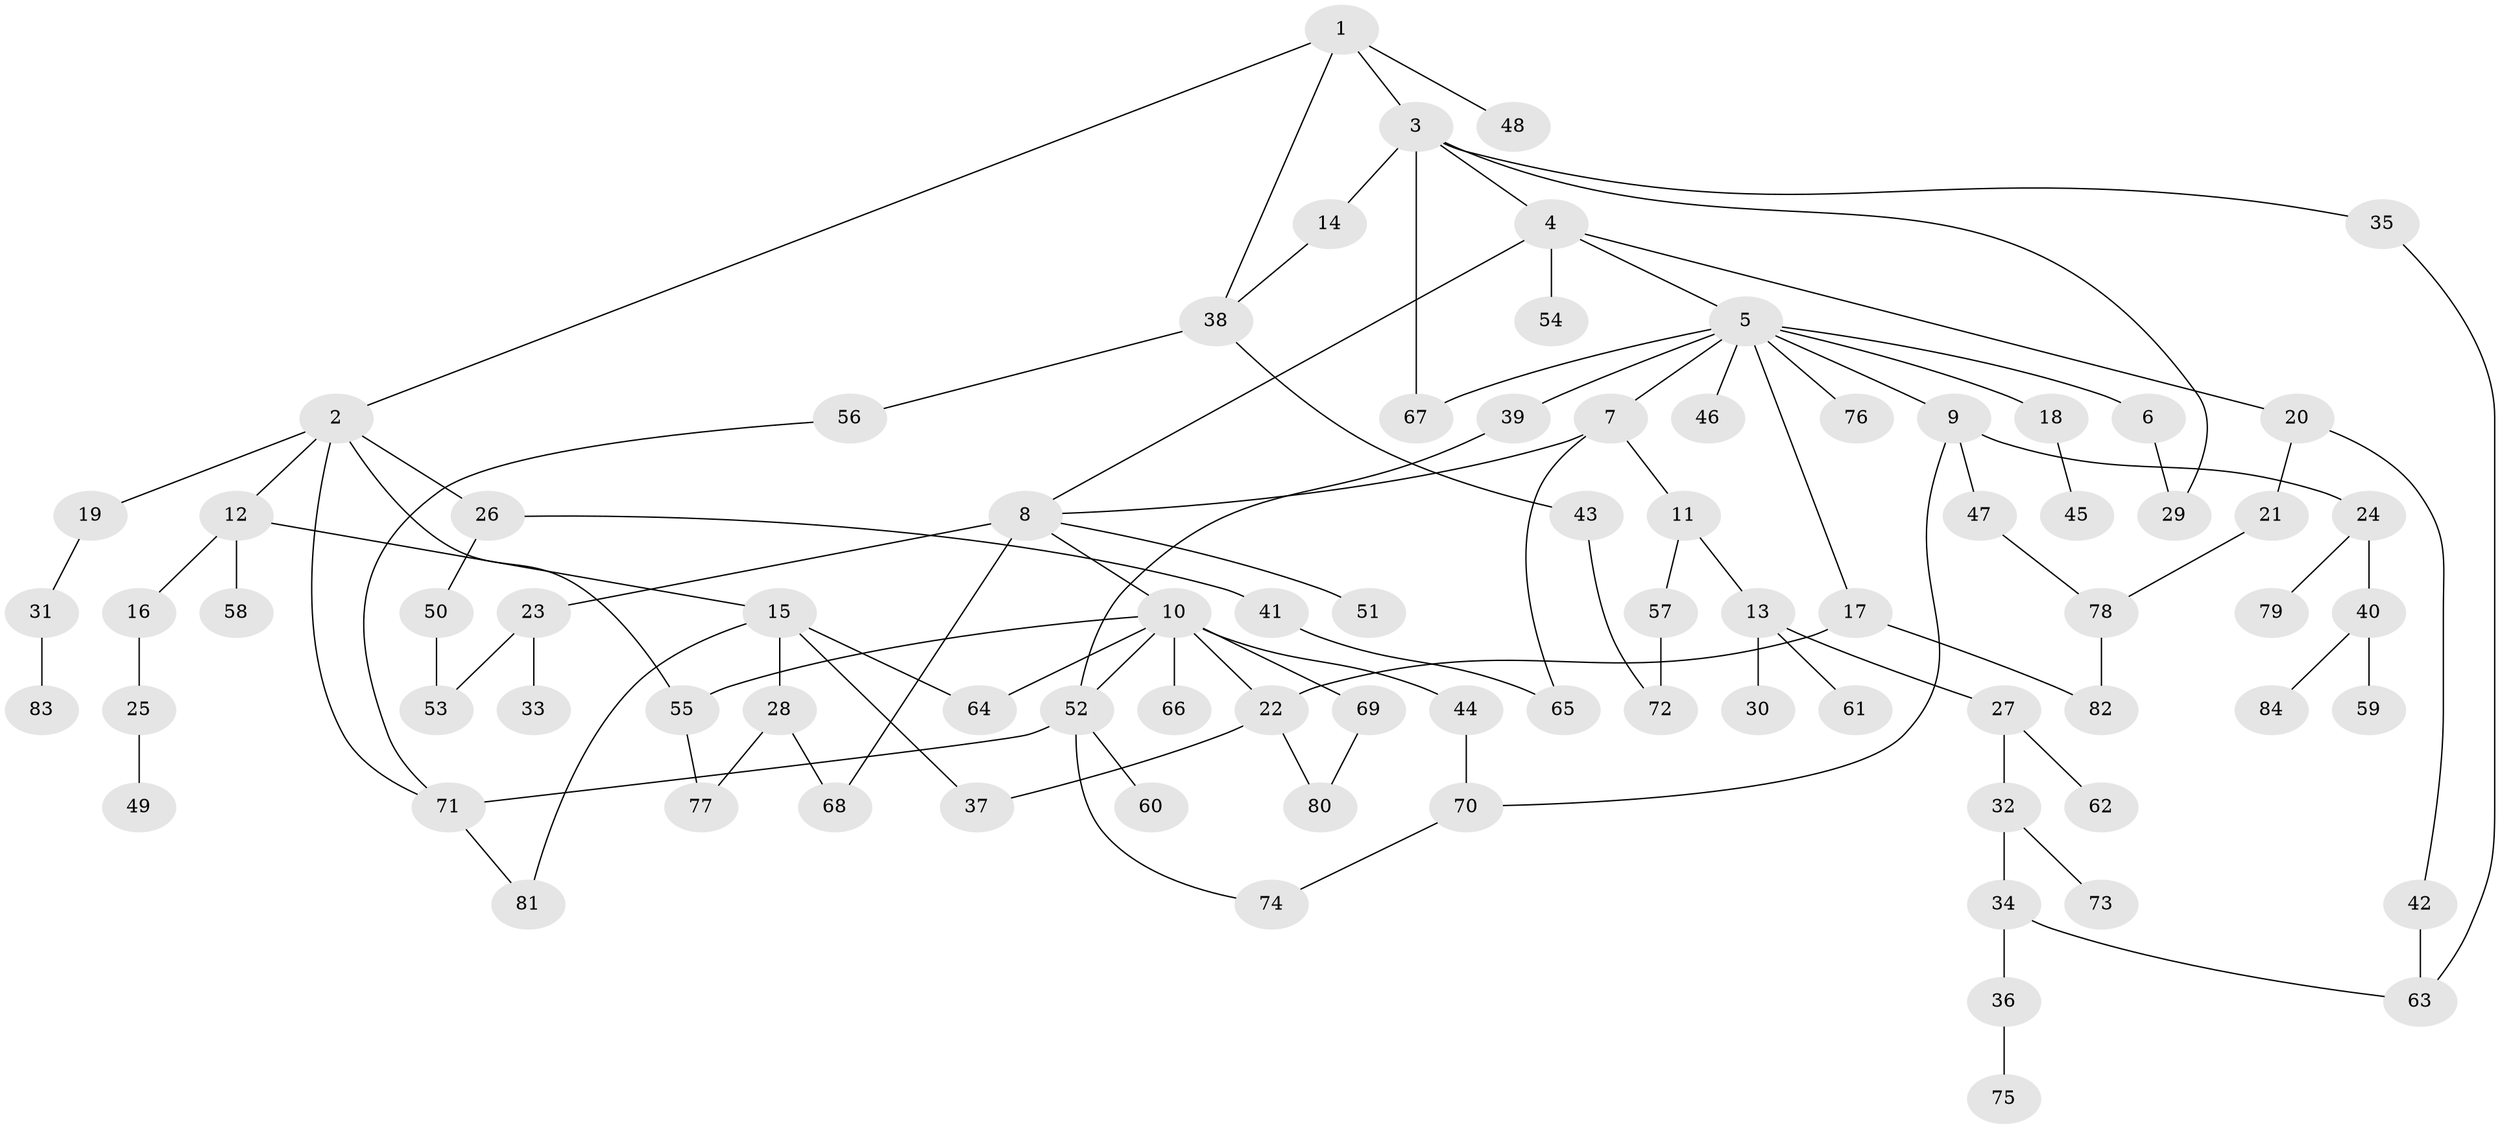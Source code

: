 // coarse degree distribution, {6: 0.05555555555555555, 7: 0.018518518518518517, 4: 0.09259259259259259, 11: 0.018518518518518517, 2: 0.3148148148148148, 5: 0.05555555555555555, 8: 0.018518518518518517, 3: 0.16666666666666666, 1: 0.25925925925925924}
// Generated by graph-tools (version 1.1) at 2025/41/03/06/25 10:41:29]
// undirected, 84 vertices, 107 edges
graph export_dot {
graph [start="1"]
  node [color=gray90,style=filled];
  1;
  2;
  3;
  4;
  5;
  6;
  7;
  8;
  9;
  10;
  11;
  12;
  13;
  14;
  15;
  16;
  17;
  18;
  19;
  20;
  21;
  22;
  23;
  24;
  25;
  26;
  27;
  28;
  29;
  30;
  31;
  32;
  33;
  34;
  35;
  36;
  37;
  38;
  39;
  40;
  41;
  42;
  43;
  44;
  45;
  46;
  47;
  48;
  49;
  50;
  51;
  52;
  53;
  54;
  55;
  56;
  57;
  58;
  59;
  60;
  61;
  62;
  63;
  64;
  65;
  66;
  67;
  68;
  69;
  70;
  71;
  72;
  73;
  74;
  75;
  76;
  77;
  78;
  79;
  80;
  81;
  82;
  83;
  84;
  1 -- 2;
  1 -- 3;
  1 -- 48;
  1 -- 38;
  2 -- 12;
  2 -- 19;
  2 -- 26;
  2 -- 55;
  2 -- 71;
  3 -- 4;
  3 -- 14;
  3 -- 29;
  3 -- 35;
  3 -- 67;
  4 -- 5;
  4 -- 20;
  4 -- 54;
  4 -- 8;
  5 -- 6;
  5 -- 7;
  5 -- 9;
  5 -- 17;
  5 -- 18;
  5 -- 39;
  5 -- 46;
  5 -- 76;
  5 -- 67;
  6 -- 29;
  7 -- 8;
  7 -- 11;
  7 -- 65;
  8 -- 10;
  8 -- 23;
  8 -- 51;
  8 -- 68;
  9 -- 24;
  9 -- 47;
  9 -- 70;
  10 -- 22;
  10 -- 44;
  10 -- 64;
  10 -- 66;
  10 -- 69;
  10 -- 55;
  10 -- 52;
  11 -- 13;
  11 -- 57;
  12 -- 15;
  12 -- 16;
  12 -- 58;
  13 -- 27;
  13 -- 30;
  13 -- 61;
  14 -- 38;
  15 -- 28;
  15 -- 81;
  15 -- 64;
  15 -- 37;
  16 -- 25;
  17 -- 22;
  17 -- 82;
  18 -- 45;
  19 -- 31;
  20 -- 21;
  20 -- 42;
  21 -- 78;
  22 -- 37;
  22 -- 80;
  23 -- 33;
  23 -- 53;
  24 -- 40;
  24 -- 79;
  25 -- 49;
  26 -- 41;
  26 -- 50;
  27 -- 32;
  27 -- 62;
  28 -- 77;
  28 -- 68;
  31 -- 83;
  32 -- 34;
  32 -- 73;
  34 -- 36;
  34 -- 63;
  35 -- 63;
  36 -- 75;
  38 -- 43;
  38 -- 56;
  39 -- 52;
  40 -- 59;
  40 -- 84;
  41 -- 65;
  42 -- 63;
  43 -- 72;
  44 -- 70;
  47 -- 78;
  50 -- 53;
  52 -- 60;
  52 -- 74;
  52 -- 71;
  55 -- 77;
  56 -- 71;
  57 -- 72;
  69 -- 80;
  70 -- 74;
  71 -- 81;
  78 -- 82;
}
